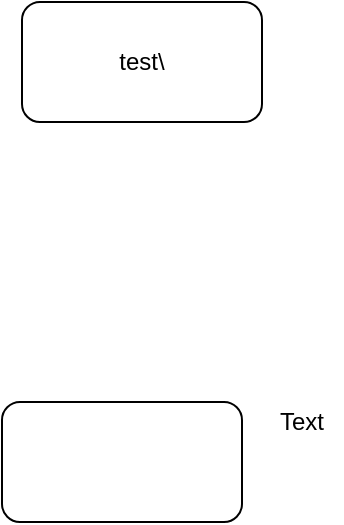 <mxfile version="13.9.3" type="github">
  <diagram id="bVzuc31K8iS64rbpnQ28" name="Page-1">
    <mxGraphModel dx="2062" dy="1112" grid="1" gridSize="10" guides="1" tooltips="1" connect="1" arrows="1" fold="1" page="1" pageScale="1" pageWidth="827" pageHeight="1169" math="0" shadow="0">
      <root>
        <mxCell id="0" />
        <mxCell id="1" parent="0" />
        <mxCell id="WUazK811xeZZ3d2g1wh1-1" value="&lt;div&gt;test\&lt;/div&gt;" style="rounded=1;whiteSpace=wrap;html=1;" vertex="1" parent="1">
          <mxGeometry x="270" y="350" width="120" height="60" as="geometry" />
        </mxCell>
        <mxCell id="WUazK811xeZZ3d2g1wh1-2" value="Text" style="text;html=1;strokeColor=none;fillColor=none;align=center;verticalAlign=middle;whiteSpace=wrap;rounded=0;" vertex="1" parent="1">
          <mxGeometry x="390" y="550" width="40" height="20" as="geometry" />
        </mxCell>
        <mxCell id="WUazK811xeZZ3d2g1wh1-3" value="" style="rounded=1;whiteSpace=wrap;html=1;" vertex="1" parent="1">
          <mxGeometry x="260" y="550" width="120" height="60" as="geometry" />
        </mxCell>
      </root>
    </mxGraphModel>
  </diagram>
</mxfile>
